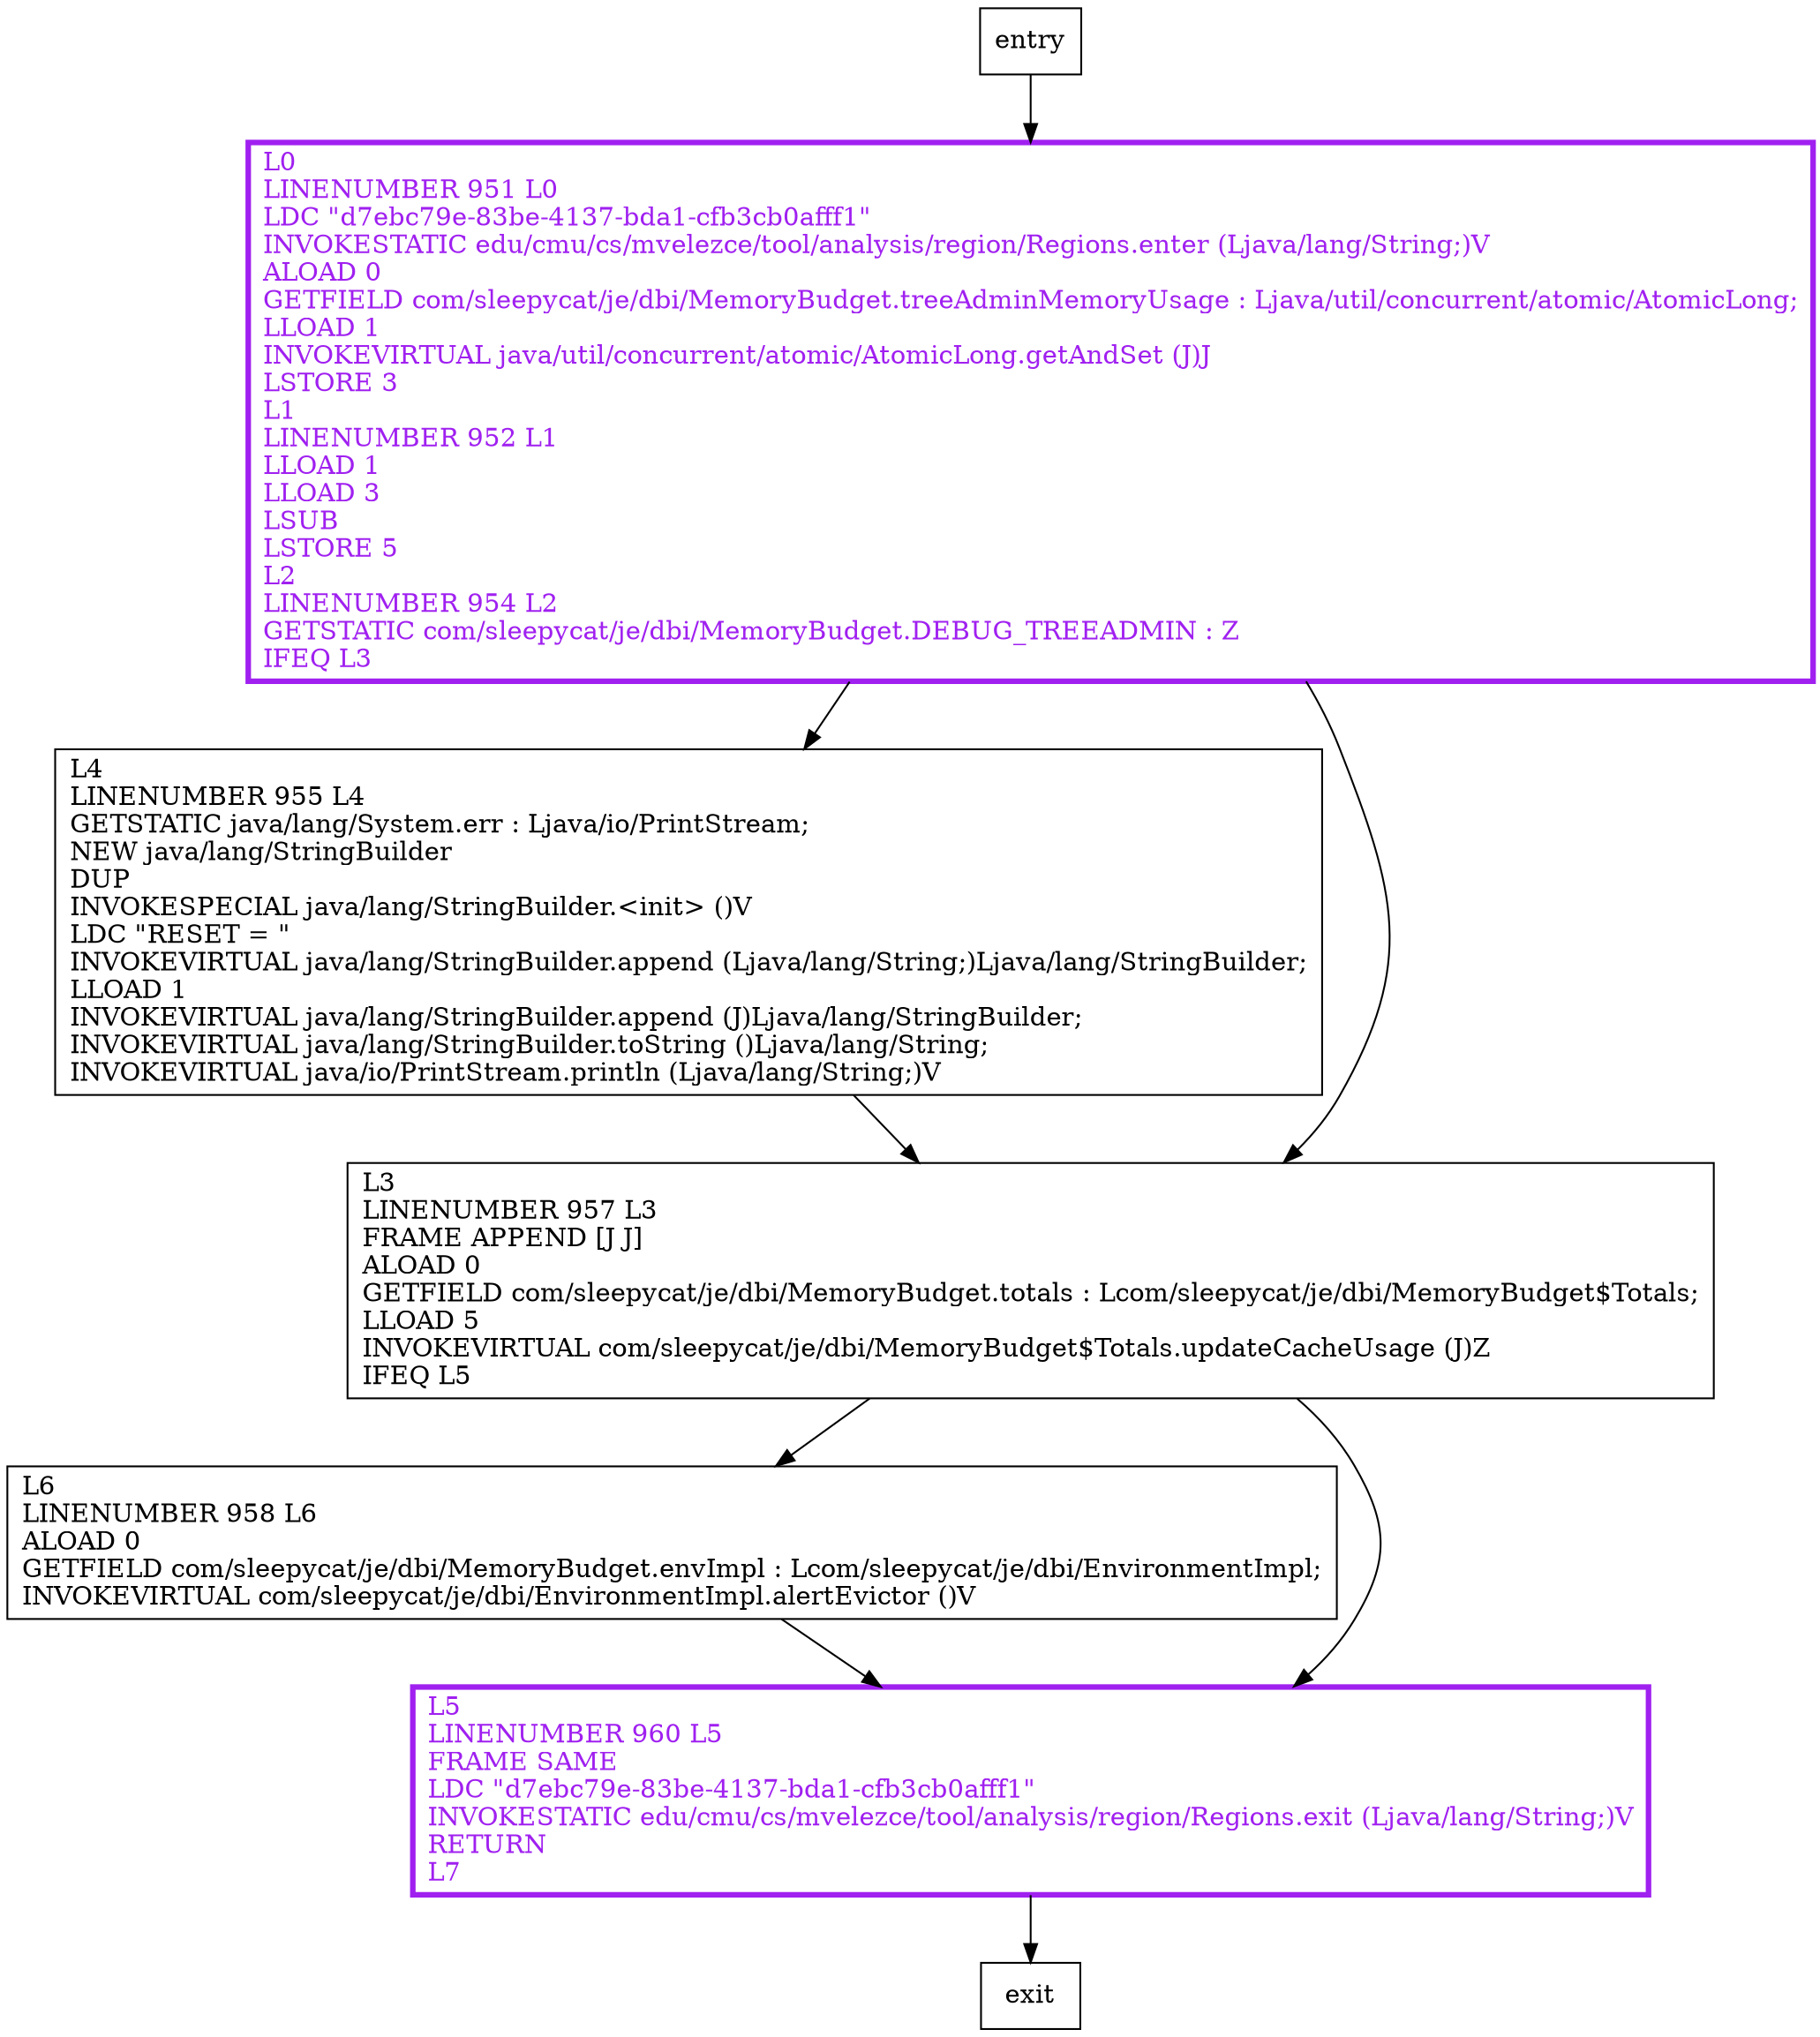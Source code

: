 digraph refreshTreeAdminMemoryUsage {
node [shape=record];
1389978276 [label="L0\lLINENUMBER 951 L0\lLDC \"d7ebc79e-83be-4137-bda1-cfb3cb0afff1\"\lINVOKESTATIC edu/cmu/cs/mvelezce/tool/analysis/region/Regions.enter (Ljava/lang/String;)V\lALOAD 0\lGETFIELD com/sleepycat/je/dbi/MemoryBudget.treeAdminMemoryUsage : Ljava/util/concurrent/atomic/AtomicLong;\lLLOAD 1\lINVOKEVIRTUAL java/util/concurrent/atomic/AtomicLong.getAndSet (J)J\lLSTORE 3\lL1\lLINENUMBER 952 L1\lLLOAD 1\lLLOAD 3\lLSUB\lLSTORE 5\lL2\lLINENUMBER 954 L2\lGETSTATIC com/sleepycat/je/dbi/MemoryBudget.DEBUG_TREEADMIN : Z\lIFEQ L3\l"];
1955967517 [label="L4\lLINENUMBER 955 L4\lGETSTATIC java/lang/System.err : Ljava/io/PrintStream;\lNEW java/lang/StringBuilder\lDUP\lINVOKESPECIAL java/lang/StringBuilder.\<init\> ()V\lLDC \"RESET = \"\lINVOKEVIRTUAL java/lang/StringBuilder.append (Ljava/lang/String;)Ljava/lang/StringBuilder;\lLLOAD 1\lINVOKEVIRTUAL java/lang/StringBuilder.append (J)Ljava/lang/StringBuilder;\lINVOKEVIRTUAL java/lang/StringBuilder.toString ()Ljava/lang/String;\lINVOKEVIRTUAL java/io/PrintStream.println (Ljava/lang/String;)V\l"];
556057007 [label="L3\lLINENUMBER 957 L3\lFRAME APPEND [J J]\lALOAD 0\lGETFIELD com/sleepycat/je/dbi/MemoryBudget.totals : Lcom/sleepycat/je/dbi/MemoryBudget$Totals;\lLLOAD 5\lINVOKEVIRTUAL com/sleepycat/je/dbi/MemoryBudget$Totals.updateCacheUsage (J)Z\lIFEQ L5\l"];
1283730927 [label="L6\lLINENUMBER 958 L6\lALOAD 0\lGETFIELD com/sleepycat/je/dbi/MemoryBudget.envImpl : Lcom/sleepycat/je/dbi/EnvironmentImpl;\lINVOKEVIRTUAL com/sleepycat/je/dbi/EnvironmentImpl.alertEvictor ()V\l"];
1439804057 [label="L5\lLINENUMBER 960 L5\lFRAME SAME\lLDC \"d7ebc79e-83be-4137-bda1-cfb3cb0afff1\"\lINVOKESTATIC edu/cmu/cs/mvelezce/tool/analysis/region/Regions.exit (Ljava/lang/String;)V\lRETURN\lL7\l"];
entry;
exit;
entry -> 1389978276;
1389978276 -> 1955967517;
1389978276 -> 556057007;
1955967517 -> 556057007;
556057007 -> 1283730927;
556057007 -> 1439804057;
1283730927 -> 1439804057;
1439804057 -> exit;
1389978276[fontcolor="purple", penwidth=3, color="purple"];
1439804057[fontcolor="purple", penwidth=3, color="purple"];
}
